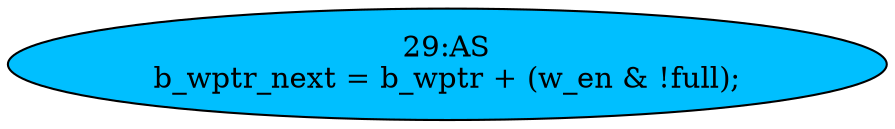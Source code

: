 strict digraph "" {
	node [label="\N"];
	"29:AS"	 [ast="<pyverilog.vparser.ast.Assign object at 0x7fe991836410>",
		def_var="['b_wptr_next']",
		fillcolor=deepskyblue,
		label="29:AS
b_wptr_next = b_wptr + (w_en & !full);",
		statements="[]",
		style=filled,
		typ=Assign,
		use_var="['b_wptr', 'w_en', 'full']"];
}
